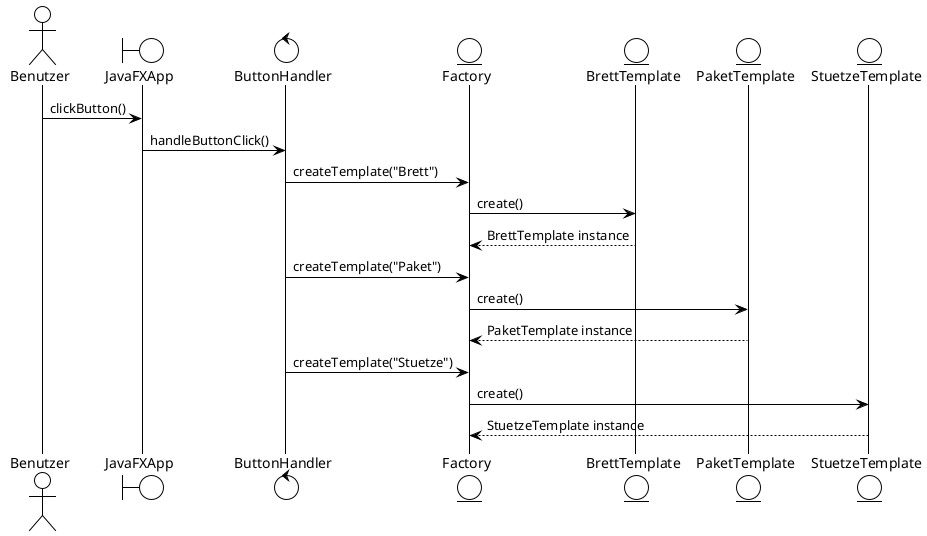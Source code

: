 @startuml
!theme plain
actor Benutzer
boundary JavaFXApp
control ButtonHandler
entity Factory
entity BrettTemplate
entity PaketTemplate
entity StuetzeTemplate

Benutzer -> JavaFXApp : clickButton()
JavaFXApp -> ButtonHandler : handleButtonClick()
ButtonHandler -> Factory : createTemplate("Brett")
Factory -> BrettTemplate : create()
BrettTemplate --> Factory : BrettTemplate instance
ButtonHandler -> Factory : createTemplate("Paket")
Factory -> PaketTemplate : create()
PaketTemplate --> Factory : PaketTemplate instance
ButtonHandler -> Factory : createTemplate("Stuetze")
Factory -> StuetzeTemplate : create()
StuetzeTemplate --> Factory : StuetzeTemplate instance
@enduml